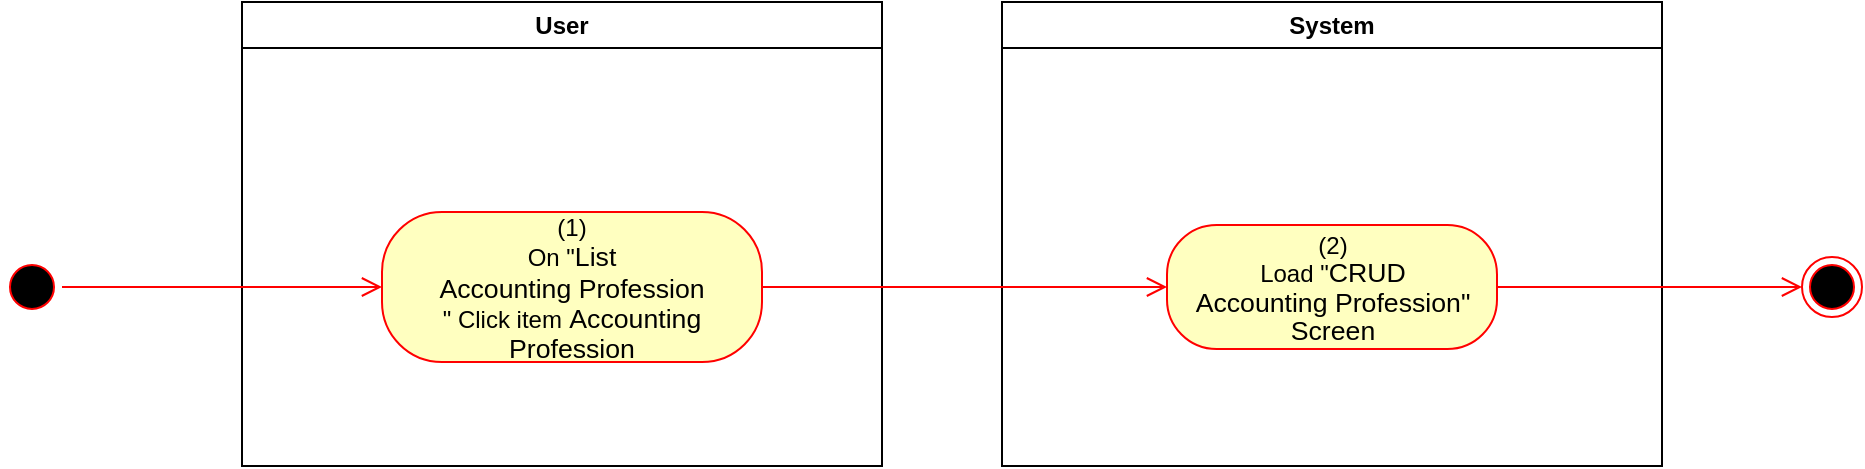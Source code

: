 <mxfile version="15.4.0" type="device"><diagram id="7vQOFLmyQbczMRhGnJaL" name="Page-1"><mxGraphModel dx="1086" dy="806" grid="1" gridSize="10" guides="1" tooltips="1" connect="1" arrows="1" fold="1" page="1" pageScale="1" pageWidth="850" pageHeight="1100" math="0" shadow="0"><root><mxCell id="0"/><mxCell id="1" parent="0"/><mxCell id="a88g1d71eOhL2iUkJZ0V-1" value="User" style="swimlane;whiteSpace=wrap" vertex="1" parent="1"><mxGeometry x="140" y="128" width="320" height="232" as="geometry"><mxRectangle x="120" y="128" width="60" height="23" as="alternateBounds"/></mxGeometry></mxCell><mxCell id="a88g1d71eOhL2iUkJZ0V-2" value="(1)&lt;br style=&quot;padding: 0px ; margin: 0px&quot;&gt;On &quot;&lt;span style=&quot;font-family: &amp;#34;arial&amp;#34; , sans-serif ; font-size: 13.333px&quot;&gt;List&lt;/span&gt;&lt;br style=&quot;font-family: &amp;#34;arial&amp;#34; , sans-serif ; font-size: 13.333px&quot;&gt;&lt;span style=&quot;font-family: &amp;#34;arial&amp;#34; , sans-serif ; font-size: 13.333px&quot;&gt;Accounting Profession&lt;/span&gt;&lt;br&gt;&quot; Click item&lt;span lang=&quot;EN-GB&quot; style=&quot;font-size: 10pt ; line-height: 14.267px ; font-family: &amp;#34;arial&amp;#34; , sans-serif&quot;&gt;&amp;nbsp;Accounting Profession&lt;/span&gt;" style="rounded=1;whiteSpace=wrap;html=1;arcSize=40;fontColor=#000000;fillColor=#ffffc0;strokeColor=#ff0000;" vertex="1" parent="a88g1d71eOhL2iUkJZ0V-1"><mxGeometry x="70" y="105" width="190" height="75" as="geometry"/></mxCell><mxCell id="a88g1d71eOhL2iUkJZ0V-3" value="System" style="swimlane;whiteSpace=wrap;startSize=23;" vertex="1" parent="1"><mxGeometry x="520" y="128" width="330" height="232" as="geometry"/></mxCell><mxCell id="a88g1d71eOhL2iUkJZ0V-4" value="(2)&lt;br&gt;Load &quot;&lt;span lang=&quot;EN-GB&quot; style=&quot;font-size: 10pt ; line-height: 107% ; font-family: &amp;#34;arial&amp;#34; , sans-serif&quot;&gt;&lt;span lang=&quot;EN-GB&quot; style=&quot;font-size: 10pt ; line-height: 107% ; font-family: &amp;#34;arial&amp;#34; , sans-serif&quot;&gt;CRUD&lt;br/&gt;Accounting Profession&lt;/span&gt;&quot;&lt;br&gt;Screen&lt;br&gt;&lt;/span&gt;" style="rounded=1;whiteSpace=wrap;html=1;arcSize=40;fontColor=#000000;fillColor=#ffffc0;strokeColor=#ff0000;" vertex="1" parent="a88g1d71eOhL2iUkJZ0V-3"><mxGeometry x="82.5" y="111.5" width="165" height="62" as="geometry"/></mxCell><mxCell id="a88g1d71eOhL2iUkJZ0V-5" value="" style="ellipse;html=1;shape=startState;fillColor=#000000;strokeColor=#ff0000;" vertex="1" parent="1"><mxGeometry x="20" y="255.5" width="30" height="30" as="geometry"/></mxCell><mxCell id="a88g1d71eOhL2iUkJZ0V-6" value="" style="edgeStyle=orthogonalEdgeStyle;html=1;verticalAlign=bottom;endArrow=open;endSize=8;strokeColor=#ff0000;rounded=0;entryX=0;entryY=0.5;entryDx=0;entryDy=0;" edge="1" parent="1" source="a88g1d71eOhL2iUkJZ0V-5" target="a88g1d71eOhL2iUkJZ0V-2"><mxGeometry relative="1" as="geometry"><mxPoint x="200" y="253" as="targetPoint"/></mxGeometry></mxCell><mxCell id="a88g1d71eOhL2iUkJZ0V-7" value="" style="edgeStyle=orthogonalEdgeStyle;html=1;verticalAlign=bottom;endArrow=open;endSize=8;strokeColor=#ff0000;rounded=0;entryX=0;entryY=0.5;entryDx=0;entryDy=0;" edge="1" parent="1" source="a88g1d71eOhL2iUkJZ0V-2" target="a88g1d71eOhL2iUkJZ0V-4"><mxGeometry relative="1" as="geometry"><mxPoint x="600" y="271" as="targetPoint"/></mxGeometry></mxCell><mxCell id="a88g1d71eOhL2iUkJZ0V-8" value="" style="ellipse;html=1;shape=endState;fillColor=#000000;strokeColor=#ff0000;" vertex="1" parent="1"><mxGeometry x="920" y="255.5" width="30" height="30" as="geometry"/></mxCell><mxCell id="a88g1d71eOhL2iUkJZ0V-9" value="" style="edgeStyle=orthogonalEdgeStyle;html=1;verticalAlign=bottom;endArrow=open;endSize=8;strokeColor=#ff0000;rounded=0;exitX=1;exitY=0.5;exitDx=0;exitDy=0;entryX=0;entryY=0.5;entryDx=0;entryDy=0;" edge="1" parent="1" source="a88g1d71eOhL2iUkJZ0V-4" target="a88g1d71eOhL2iUkJZ0V-8"><mxGeometry relative="1" as="geometry"><mxPoint x="820" y="760" as="targetPoint"/><mxPoint x="850" y="785" as="sourcePoint"/></mxGeometry></mxCell></root></mxGraphModel></diagram></mxfile>